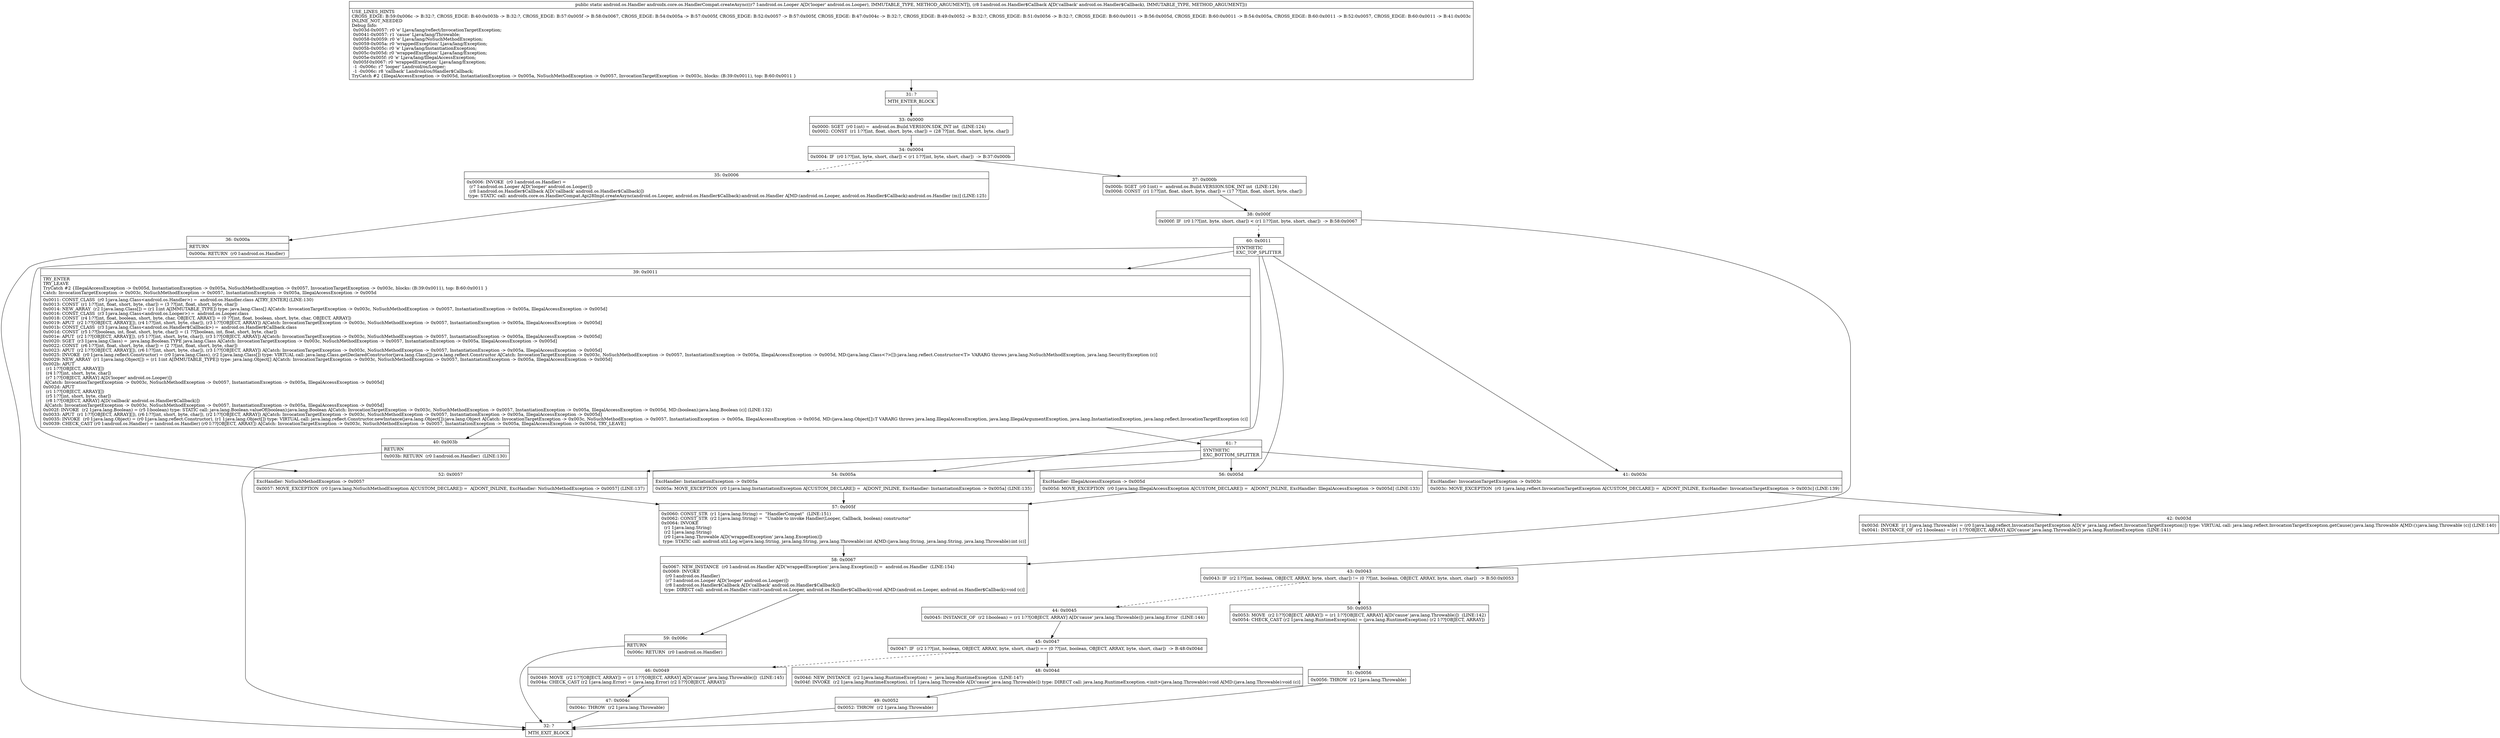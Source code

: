 digraph "CFG forandroidx.core.os.HandlerCompat.createAsync(Landroid\/os\/Looper;Landroid\/os\/Handler$Callback;)Landroid\/os\/Handler;" {
Node_31 [shape=record,label="{31\:\ ?|MTH_ENTER_BLOCK\l}"];
Node_33 [shape=record,label="{33\:\ 0x0000|0x0000: SGET  (r0 I:int) =  android.os.Build.VERSION.SDK_INT int  (LINE:124)\l0x0002: CONST  (r1 I:??[int, float, short, byte, char]) = (28 ??[int, float, short, byte, char]) \l}"];
Node_34 [shape=record,label="{34\:\ 0x0004|0x0004: IF  (r0 I:??[int, byte, short, char]) \< (r1 I:??[int, byte, short, char])  \-\> B:37:0x000b \l}"];
Node_35 [shape=record,label="{35\:\ 0x0006|0x0006: INVOKE  (r0 I:android.os.Handler) = \l  (r7 I:android.os.Looper A[D('looper' android.os.Looper)])\l  (r8 I:android.os.Handler$Callback A[D('callback' android.os.Handler$Callback)])\l type: STATIC call: androidx.core.os.HandlerCompat.Api28Impl.createAsync(android.os.Looper, android.os.Handler$Callback):android.os.Handler A[MD:(android.os.Looper, android.os.Handler$Callback):android.os.Handler (m)] (LINE:125)\l}"];
Node_36 [shape=record,label="{36\:\ 0x000a|RETURN\l|0x000a: RETURN  (r0 I:android.os.Handler) \l}"];
Node_32 [shape=record,label="{32\:\ ?|MTH_EXIT_BLOCK\l}"];
Node_37 [shape=record,label="{37\:\ 0x000b|0x000b: SGET  (r0 I:int) =  android.os.Build.VERSION.SDK_INT int  (LINE:126)\l0x000d: CONST  (r1 I:??[int, float, short, byte, char]) = (17 ??[int, float, short, byte, char]) \l}"];
Node_38 [shape=record,label="{38\:\ 0x000f|0x000f: IF  (r0 I:??[int, byte, short, char]) \< (r1 I:??[int, byte, short, char])  \-\> B:58:0x0067 \l}"];
Node_58 [shape=record,label="{58\:\ 0x0067|0x0067: NEW_INSTANCE  (r0 I:android.os.Handler A[D('wrappedException' java.lang.Exception)]) =  android.os.Handler  (LINE:154)\l0x0069: INVOKE  \l  (r0 I:android.os.Handler)\l  (r7 I:android.os.Looper A[D('looper' android.os.Looper)])\l  (r8 I:android.os.Handler$Callback A[D('callback' android.os.Handler$Callback)])\l type: DIRECT call: android.os.Handler.\<init\>(android.os.Looper, android.os.Handler$Callback):void A[MD:(android.os.Looper, android.os.Handler$Callback):void (c)]\l}"];
Node_59 [shape=record,label="{59\:\ 0x006c|RETURN\l|0x006c: RETURN  (r0 I:android.os.Handler) \l}"];
Node_60 [shape=record,label="{60\:\ 0x0011|SYNTHETIC\lEXC_TOP_SPLITTER\l}"];
Node_39 [shape=record,label="{39\:\ 0x0011|TRY_ENTER\lTRY_LEAVE\lTryCatch #2 \{IllegalAccessException \-\> 0x005d, InstantiationException \-\> 0x005a, NoSuchMethodException \-\> 0x0057, InvocationTargetException \-\> 0x003c, blocks: (B:39:0x0011), top: B:60:0x0011 \}\lCatch: InvocationTargetException \-\> 0x003c, NoSuchMethodException \-\> 0x0057, InstantiationException \-\> 0x005a, IllegalAccessException \-\> 0x005d\l|0x0011: CONST_CLASS  (r0 I:java.lang.Class\<android.os.Handler\>) =  android.os.Handler.class A[TRY_ENTER] (LINE:130)\l0x0013: CONST  (r1 I:??[int, float, short, byte, char]) = (3 ??[int, float, short, byte, char]) \l0x0014: NEW_ARRAY  (r2 I:java.lang.Class[]) = (r1 I:int A[IMMUTABLE_TYPE]) type: java.lang.Class[] A[Catch: InvocationTargetException \-\> 0x003c, NoSuchMethodException \-\> 0x0057, InstantiationException \-\> 0x005a, IllegalAccessException \-\> 0x005d]\l0x0016: CONST_CLASS  (r3 I:java.lang.Class\<android.os.Looper\>) =  android.os.Looper.class \l0x0018: CONST  (r4 I:??[int, float, boolean, short, byte, char, OBJECT, ARRAY]) = (0 ??[int, float, boolean, short, byte, char, OBJECT, ARRAY]) \l0x0019: APUT  (r2 I:??[OBJECT, ARRAY][]), (r4 I:??[int, short, byte, char]), (r3 I:??[OBJECT, ARRAY]) A[Catch: InvocationTargetException \-\> 0x003c, NoSuchMethodException \-\> 0x0057, InstantiationException \-\> 0x005a, IllegalAccessException \-\> 0x005d]\l0x001b: CONST_CLASS  (r3 I:java.lang.Class\<android.os.Handler$Callback\>) =  android.os.Handler$Callback.class \l0x001d: CONST  (r5 I:??[boolean, int, float, short, byte, char]) = (1 ??[boolean, int, float, short, byte, char]) \l0x001e: APUT  (r2 I:??[OBJECT, ARRAY][]), (r5 I:??[int, short, byte, char]), (r3 I:??[OBJECT, ARRAY]) A[Catch: InvocationTargetException \-\> 0x003c, NoSuchMethodException \-\> 0x0057, InstantiationException \-\> 0x005a, IllegalAccessException \-\> 0x005d]\l0x0020: SGET  (r3 I:java.lang.Class) =  java.lang.Boolean.TYPE java.lang.Class A[Catch: InvocationTargetException \-\> 0x003c, NoSuchMethodException \-\> 0x0057, InstantiationException \-\> 0x005a, IllegalAccessException \-\> 0x005d]\l0x0022: CONST  (r6 I:??[int, float, short, byte, char]) = (2 ??[int, float, short, byte, char]) \l0x0023: APUT  (r2 I:??[OBJECT, ARRAY][]), (r6 I:??[int, short, byte, char]), (r3 I:??[OBJECT, ARRAY]) A[Catch: InvocationTargetException \-\> 0x003c, NoSuchMethodException \-\> 0x0057, InstantiationException \-\> 0x005a, IllegalAccessException \-\> 0x005d]\l0x0025: INVOKE  (r0 I:java.lang.reflect.Constructor) = (r0 I:java.lang.Class), (r2 I:java.lang.Class[]) type: VIRTUAL call: java.lang.Class.getDeclaredConstructor(java.lang.Class[]):java.lang.reflect.Constructor A[Catch: InvocationTargetException \-\> 0x003c, NoSuchMethodException \-\> 0x0057, InstantiationException \-\> 0x005a, IllegalAccessException \-\> 0x005d, MD:(java.lang.Class\<?\>[]):java.lang.reflect.Constructor\<T\> VARARG throws java.lang.NoSuchMethodException, java.lang.SecurityException (c)]\l0x0029: NEW_ARRAY  (r1 I:java.lang.Object[]) = (r1 I:int A[IMMUTABLE_TYPE]) type: java.lang.Object[] A[Catch: InvocationTargetException \-\> 0x003c, NoSuchMethodException \-\> 0x0057, InstantiationException \-\> 0x005a, IllegalAccessException \-\> 0x005d]\l0x002b: APUT  \l  (r1 I:??[OBJECT, ARRAY][])\l  (r4 I:??[int, short, byte, char])\l  (r7 I:??[OBJECT, ARRAY] A[D('looper' android.os.Looper)])\l A[Catch: InvocationTargetException \-\> 0x003c, NoSuchMethodException \-\> 0x0057, InstantiationException \-\> 0x005a, IllegalAccessException \-\> 0x005d]\l0x002d: APUT  \l  (r1 I:??[OBJECT, ARRAY][])\l  (r5 I:??[int, short, byte, char])\l  (r8 I:??[OBJECT, ARRAY] A[D('callback' android.os.Handler$Callback)])\l A[Catch: InvocationTargetException \-\> 0x003c, NoSuchMethodException \-\> 0x0057, InstantiationException \-\> 0x005a, IllegalAccessException \-\> 0x005d]\l0x002f: INVOKE  (r2 I:java.lang.Boolean) = (r5 I:boolean) type: STATIC call: java.lang.Boolean.valueOf(boolean):java.lang.Boolean A[Catch: InvocationTargetException \-\> 0x003c, NoSuchMethodException \-\> 0x0057, InstantiationException \-\> 0x005a, IllegalAccessException \-\> 0x005d, MD:(boolean):java.lang.Boolean (c)] (LINE:132)\l0x0033: APUT  (r1 I:??[OBJECT, ARRAY][]), (r6 I:??[int, short, byte, char]), (r2 I:??[OBJECT, ARRAY]) A[Catch: InvocationTargetException \-\> 0x003c, NoSuchMethodException \-\> 0x0057, InstantiationException \-\> 0x005a, IllegalAccessException \-\> 0x005d]\l0x0035: INVOKE  (r0 I:java.lang.Object) = (r0 I:java.lang.reflect.Constructor), (r1 I:java.lang.Object[]) type: VIRTUAL call: java.lang.reflect.Constructor.newInstance(java.lang.Object[]):java.lang.Object A[Catch: InvocationTargetException \-\> 0x003c, NoSuchMethodException \-\> 0x0057, InstantiationException \-\> 0x005a, IllegalAccessException \-\> 0x005d, MD:(java.lang.Object[]):T VARARG throws java.lang.IllegalAccessException, java.lang.IllegalArgumentException, java.lang.InstantiationException, java.lang.reflect.InvocationTargetException (c)]\l0x0039: CHECK_CAST (r0 I:android.os.Handler) = (android.os.Handler) (r0 I:??[OBJECT, ARRAY]) A[Catch: InvocationTargetException \-\> 0x003c, NoSuchMethodException \-\> 0x0057, InstantiationException \-\> 0x005a, IllegalAccessException \-\> 0x005d, TRY_LEAVE]\l}"];
Node_40 [shape=record,label="{40\:\ 0x003b|RETURN\l|0x003b: RETURN  (r0 I:android.os.Handler)  (LINE:130)\l}"];
Node_61 [shape=record,label="{61\:\ ?|SYNTHETIC\lEXC_BOTTOM_SPLITTER\l}"];
Node_56 [shape=record,label="{56\:\ 0x005d|ExcHandler: IllegalAccessException \-\> 0x005d\l|0x005d: MOVE_EXCEPTION  (r0 I:java.lang.IllegalAccessException A[CUSTOM_DECLARE]) =  A[DONT_INLINE, ExcHandler: IllegalAccessException \-\> 0x005d] (LINE:133)\l}"];
Node_57 [shape=record,label="{57\:\ 0x005f|0x0060: CONST_STR  (r1 I:java.lang.String) =  \"HandlerCompat\"  (LINE:151)\l0x0062: CONST_STR  (r2 I:java.lang.String) =  \"Unable to invoke Handler(Looper, Callback, boolean) constructor\" \l0x0064: INVOKE  \l  (r1 I:java.lang.String)\l  (r2 I:java.lang.String)\l  (r0 I:java.lang.Throwable A[D('wrappedException' java.lang.Exception)])\l type: STATIC call: android.util.Log.w(java.lang.String, java.lang.String, java.lang.Throwable):int A[MD:(java.lang.String, java.lang.String, java.lang.Throwable):int (c)]\l}"];
Node_54 [shape=record,label="{54\:\ 0x005a|ExcHandler: InstantiationException \-\> 0x005a\l|0x005a: MOVE_EXCEPTION  (r0 I:java.lang.InstantiationException A[CUSTOM_DECLARE]) =  A[DONT_INLINE, ExcHandler: InstantiationException \-\> 0x005a] (LINE:135)\l}"];
Node_52 [shape=record,label="{52\:\ 0x0057|ExcHandler: NoSuchMethodException \-\> 0x0057\l|0x0057: MOVE_EXCEPTION  (r0 I:java.lang.NoSuchMethodException A[CUSTOM_DECLARE]) =  A[DONT_INLINE, ExcHandler: NoSuchMethodException \-\> 0x0057] (LINE:137)\l}"];
Node_41 [shape=record,label="{41\:\ 0x003c|ExcHandler: InvocationTargetException \-\> 0x003c\l|0x003c: MOVE_EXCEPTION  (r0 I:java.lang.reflect.InvocationTargetException A[CUSTOM_DECLARE]) =  A[DONT_INLINE, ExcHandler: InvocationTargetException \-\> 0x003c] (LINE:139)\l}"];
Node_42 [shape=record,label="{42\:\ 0x003d|0x003d: INVOKE  (r1 I:java.lang.Throwable) = (r0 I:java.lang.reflect.InvocationTargetException A[D('e' java.lang.reflect.InvocationTargetException)]) type: VIRTUAL call: java.lang.reflect.InvocationTargetException.getCause():java.lang.Throwable A[MD:():java.lang.Throwable (c)] (LINE:140)\l0x0041: INSTANCE_OF  (r2 I:boolean) = (r1 I:??[OBJECT, ARRAY] A[D('cause' java.lang.Throwable)]) java.lang.RuntimeException  (LINE:141)\l}"];
Node_43 [shape=record,label="{43\:\ 0x0043|0x0043: IF  (r2 I:??[int, boolean, OBJECT, ARRAY, byte, short, char]) != (0 ??[int, boolean, OBJECT, ARRAY, byte, short, char])  \-\> B:50:0x0053 \l}"];
Node_44 [shape=record,label="{44\:\ 0x0045|0x0045: INSTANCE_OF  (r2 I:boolean) = (r1 I:??[OBJECT, ARRAY] A[D('cause' java.lang.Throwable)]) java.lang.Error  (LINE:144)\l}"];
Node_45 [shape=record,label="{45\:\ 0x0047|0x0047: IF  (r2 I:??[int, boolean, OBJECT, ARRAY, byte, short, char]) == (0 ??[int, boolean, OBJECT, ARRAY, byte, short, char])  \-\> B:48:0x004d \l}"];
Node_46 [shape=record,label="{46\:\ 0x0049|0x0049: MOVE  (r2 I:??[OBJECT, ARRAY]) = (r1 I:??[OBJECT, ARRAY] A[D('cause' java.lang.Throwable)])  (LINE:145)\l0x004a: CHECK_CAST (r2 I:java.lang.Error) = (java.lang.Error) (r2 I:??[OBJECT, ARRAY]) \l}"];
Node_47 [shape=record,label="{47\:\ 0x004c|0x004c: THROW  (r2 I:java.lang.Throwable) \l}"];
Node_48 [shape=record,label="{48\:\ 0x004d|0x004d: NEW_INSTANCE  (r2 I:java.lang.RuntimeException) =  java.lang.RuntimeException  (LINE:147)\l0x004f: INVOKE  (r2 I:java.lang.RuntimeException), (r1 I:java.lang.Throwable A[D('cause' java.lang.Throwable)]) type: DIRECT call: java.lang.RuntimeException.\<init\>(java.lang.Throwable):void A[MD:(java.lang.Throwable):void (c)]\l}"];
Node_49 [shape=record,label="{49\:\ 0x0052|0x0052: THROW  (r2 I:java.lang.Throwable) \l}"];
Node_50 [shape=record,label="{50\:\ 0x0053|0x0053: MOVE  (r2 I:??[OBJECT, ARRAY]) = (r1 I:??[OBJECT, ARRAY] A[D('cause' java.lang.Throwable)])  (LINE:142)\l0x0054: CHECK_CAST (r2 I:java.lang.RuntimeException) = (java.lang.RuntimeException) (r2 I:??[OBJECT, ARRAY]) \l}"];
Node_51 [shape=record,label="{51\:\ 0x0056|0x0056: THROW  (r2 I:java.lang.Throwable) \l}"];
MethodNode[shape=record,label="{public static android.os.Handler androidx.core.os.HandlerCompat.createAsync((r7 I:android.os.Looper A[D('looper' android.os.Looper), IMMUTABLE_TYPE, METHOD_ARGUMENT]), (r8 I:android.os.Handler$Callback A[D('callback' android.os.Handler$Callback), IMMUTABLE_TYPE, METHOD_ARGUMENT]))  | USE_LINES_HINTS\lCROSS_EDGE: B:59:0x006c \-\> B:32:?, CROSS_EDGE: B:40:0x003b \-\> B:32:?, CROSS_EDGE: B:57:0x005f \-\> B:58:0x0067, CROSS_EDGE: B:54:0x005a \-\> B:57:0x005f, CROSS_EDGE: B:52:0x0057 \-\> B:57:0x005f, CROSS_EDGE: B:47:0x004c \-\> B:32:?, CROSS_EDGE: B:49:0x0052 \-\> B:32:?, CROSS_EDGE: B:51:0x0056 \-\> B:32:?, CROSS_EDGE: B:60:0x0011 \-\> B:56:0x005d, CROSS_EDGE: B:60:0x0011 \-\> B:54:0x005a, CROSS_EDGE: B:60:0x0011 \-\> B:52:0x0057, CROSS_EDGE: B:60:0x0011 \-\> B:41:0x003c\lINLINE_NOT_NEEDED\lDebug Info:\l  0x003d\-0x0057: r0 'e' Ljava\/lang\/reflect\/InvocationTargetException;\l  0x0041\-0x0057: r1 'cause' Ljava\/lang\/Throwable;\l  0x0058\-0x0059: r0 'e' Ljava\/lang\/NoSuchMethodException;\l  0x0059\-0x005a: r0 'wrappedException' Ljava\/lang\/Exception;\l  0x005b\-0x005c: r0 'e' Ljava\/lang\/InstantiationException;\l  0x005c\-0x005d: r0 'wrappedException' Ljava\/lang\/Exception;\l  0x005e\-0x005f: r0 'e' Ljava\/lang\/IllegalAccessException;\l  0x005f\-0x0067: r0 'wrappedException' Ljava\/lang\/Exception;\l  \-1 \-0x006c: r7 'looper' Landroid\/os\/Looper;\l  \-1 \-0x006c: r8 'callback' Landroid\/os\/Handler$Callback;\lTryCatch #2 \{IllegalAccessException \-\> 0x005d, InstantiationException \-\> 0x005a, NoSuchMethodException \-\> 0x0057, InvocationTargetException \-\> 0x003c, blocks: (B:39:0x0011), top: B:60:0x0011 \}\l}"];
MethodNode -> Node_31;Node_31 -> Node_33;
Node_33 -> Node_34;
Node_34 -> Node_35[style=dashed];
Node_34 -> Node_37;
Node_35 -> Node_36;
Node_36 -> Node_32;
Node_37 -> Node_38;
Node_38 -> Node_58;
Node_38 -> Node_60[style=dashed];
Node_58 -> Node_59;
Node_59 -> Node_32;
Node_60 -> Node_39;
Node_60 -> Node_56;
Node_60 -> Node_54;
Node_60 -> Node_52;
Node_60 -> Node_41;
Node_39 -> Node_40;
Node_39 -> Node_61;
Node_40 -> Node_32;
Node_61 -> Node_56;
Node_61 -> Node_54;
Node_61 -> Node_52;
Node_61 -> Node_41;
Node_56 -> Node_57;
Node_57 -> Node_58;
Node_54 -> Node_57;
Node_52 -> Node_57;
Node_41 -> Node_42;
Node_42 -> Node_43;
Node_43 -> Node_44[style=dashed];
Node_43 -> Node_50;
Node_44 -> Node_45;
Node_45 -> Node_46[style=dashed];
Node_45 -> Node_48;
Node_46 -> Node_47;
Node_47 -> Node_32;
Node_48 -> Node_49;
Node_49 -> Node_32;
Node_50 -> Node_51;
Node_51 -> Node_32;
}

